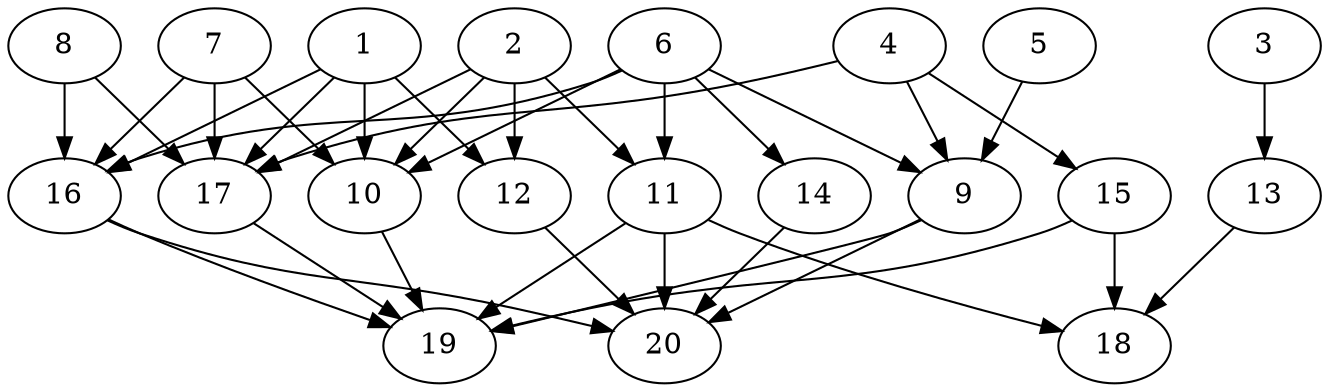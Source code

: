 // DAG automatically generated by daggen at Tue Jul 23 14:25:45 2019
// ./daggen --dot -n 20 --ccr 0.4 --fat 0.7 --regular 0.5 --density 0.6 --mindata 5242880 --maxdata 52428800 
digraph G {
  1 [size="20766720", alpha="0.09", expect_size="8306688"] 
  1 -> 10 [size ="8306688"]
  1 -> 12 [size ="8306688"]
  1 -> 16 [size ="8306688"]
  1 -> 17 [size ="8306688"]
  2 [size="25428480", alpha="0.18", expect_size="10171392"] 
  2 -> 10 [size ="10171392"]
  2 -> 11 [size ="10171392"]
  2 -> 12 [size ="10171392"]
  2 -> 17 [size ="10171392"]
  3 [size="23088640", alpha="0.15", expect_size="9235456"] 
  3 -> 13 [size ="9235456"]
  4 [size="59330560", alpha="0.19", expect_size="23732224"] 
  4 -> 9 [size ="23732224"]
  4 -> 15 [size ="23732224"]
  4 -> 17 [size ="23732224"]
  5 [size="107458560", alpha="0.05", expect_size="42983424"] 
  5 -> 9 [size ="42983424"]
  6 [size="112576000", alpha="0.16", expect_size="45030400"] 
  6 -> 9 [size ="45030400"]
  6 -> 10 [size ="45030400"]
  6 -> 11 [size ="45030400"]
  6 -> 14 [size ="45030400"]
  6 -> 16 [size ="45030400"]
  7 [size="21422080", alpha="0.00", expect_size="8568832"] 
  7 -> 10 [size ="8568832"]
  7 -> 16 [size ="8568832"]
  7 -> 17 [size ="8568832"]
  8 [size="97809920", alpha="0.12", expect_size="39123968"] 
  8 -> 16 [size ="39123968"]
  8 -> 17 [size ="39123968"]
  9 [size="86568960", alpha="0.04", expect_size="34627584"] 
  9 -> 19 [size ="34627584"]
  9 -> 20 [size ="34627584"]
  10 [size="15692800", alpha="0.17", expect_size="6277120"] 
  10 -> 19 [size ="6277120"]
  11 [size="75468800", alpha="0.00", expect_size="30187520"] 
  11 -> 18 [size ="30187520"]
  11 -> 19 [size ="30187520"]
  11 -> 20 [size ="30187520"]
  12 [size="129080320", alpha="0.16", expect_size="51632128"] 
  12 -> 20 [size ="51632128"]
  13 [size="119354880", alpha="0.10", expect_size="47741952"] 
  13 -> 18 [size ="47741952"]
  14 [size="91371520", alpha="0.15", expect_size="36548608"] 
  14 -> 20 [size ="36548608"]
  15 [size="87626240", alpha="0.06", expect_size="35050496"] 
  15 -> 18 [size ="35050496"]
  15 -> 19 [size ="35050496"]
  16 [size="119928320", alpha="0.11", expect_size="47971328"] 
  16 -> 19 [size ="47971328"]
  16 -> 20 [size ="47971328"]
  17 [size="94169600", alpha="0.07", expect_size="37667840"] 
  17 -> 19 [size ="37667840"]
  18 [size="94853120", alpha="0.19", expect_size="37941248"] 
  19 [size="46474240", alpha="0.13", expect_size="18589696"] 
  20 [size="71598080", alpha="0.18", expect_size="28639232"] 
}
